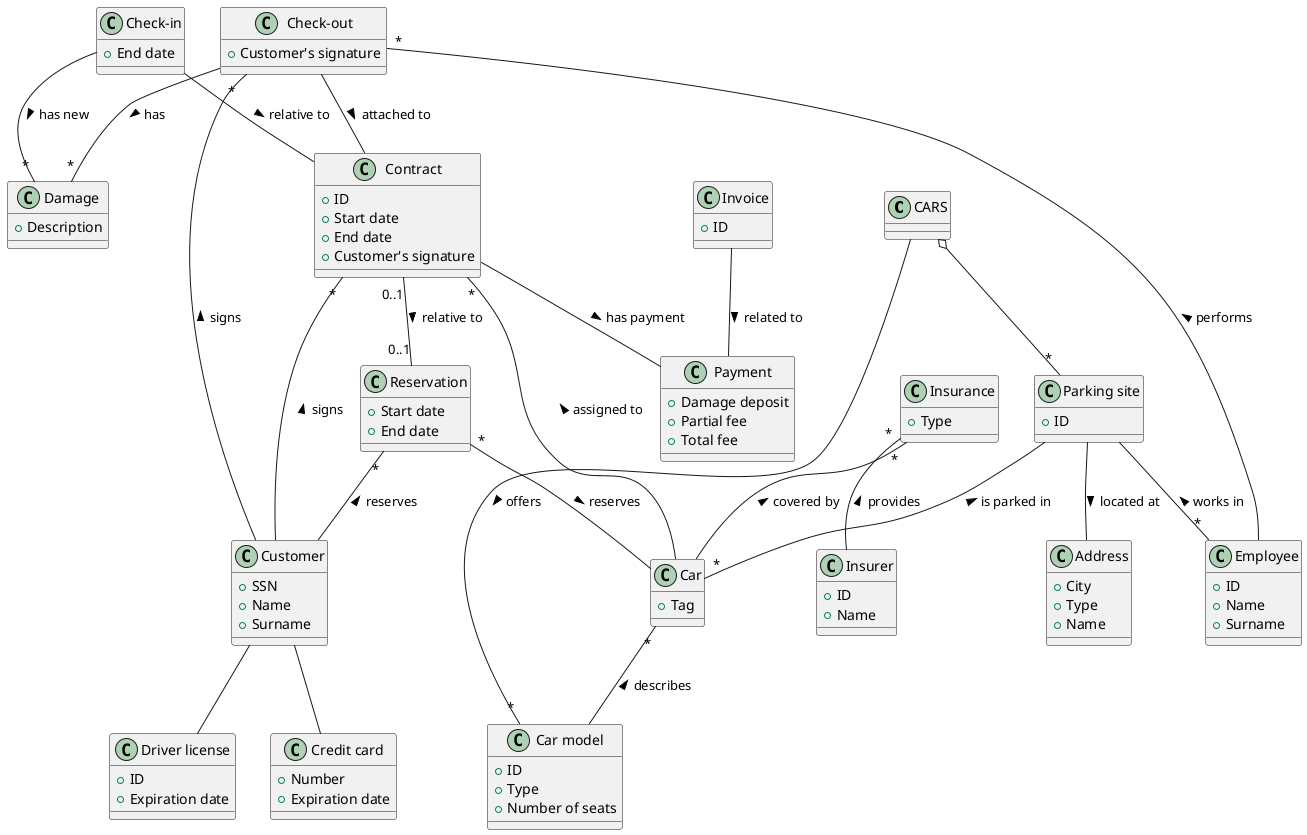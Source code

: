 @startuml

' CARS company
class CARS
class "Parking site" as ParkingSite
class Address
class Employee
class Car
class "Car model" as CarModel
CARS o-- "*" ParkingSite
CARS -- "*" CarModel : offers >
ParkingSite -- "*" Car : is parked in <
ParkingSite -- "*" Employee : works in <
ParkingSite -- Address : located at >
Car "*" -- CarModel : describes <
Car : +Tag
CarModel : +ID
CarModel : +Type
CarModel : +Number of seats
ParkingSite : +ID
Address : +City
Address : +Type
Address : +Name
Employee : +ID
Employee : +Name
Employee : +Surname

' Insurances
class Insurer
class Insurance
Insurance "*" -- Insurer : provides <
Insurance "*" -- Car : covered by <
Insurer : +ID
Insurer : +Name
Insurance : +Type

' Customer
class Customer
class "Driver license" as DriverLicense
class "Credit card" as CreditCard
Customer -- DriverLicense
Customer -- CreditCard
Customer : +SSN
Customer : +Name
Customer : +Surname
DriverLicense : +ID
DriverLicense : +Expiration date
CreditCard : +Number
CreditCard : +Expiration date

' Reservation
class Reservation
Reservation "*" -- Customer : reserves <
Reservation "*" -- Car : reserves >
Reservation : +Start date
Reservation : +End date

' Check-out - Part 1
class Contract
class Payment
Contract "*" -- Customer : signs <
Contract "0..1" -- "0..1" Reservation : relative to >
Contract -- Payment : has payment >
Contract "*" -- Car : assigned to <
Contract : +ID
Contract : +Start date
Contract : +End date
Contract : +Customer's signature
Payment : +Damage deposit
Payment : +Partial fee
Payment : +Total fee

' Check-out - Part 2
class "Check-out" as Checkout
class Damage
Checkout -- Contract : attached to >
Checkout -- "*" Damage : has >
Checkout "*" -- Customer : signs <
Checkout "*" -- Employee : performs <
Checkout : +Customer's signature
Damage : +Description

' Check-in
class "Check-in" as Checkin
Checkin -- Contract : relative to >
Checkin -- "*" Damage : has new >
Checkin : +End date

' Invoice
class Invoice
Invoice -- Payment : related to >
Invoice : +ID

@enduml
